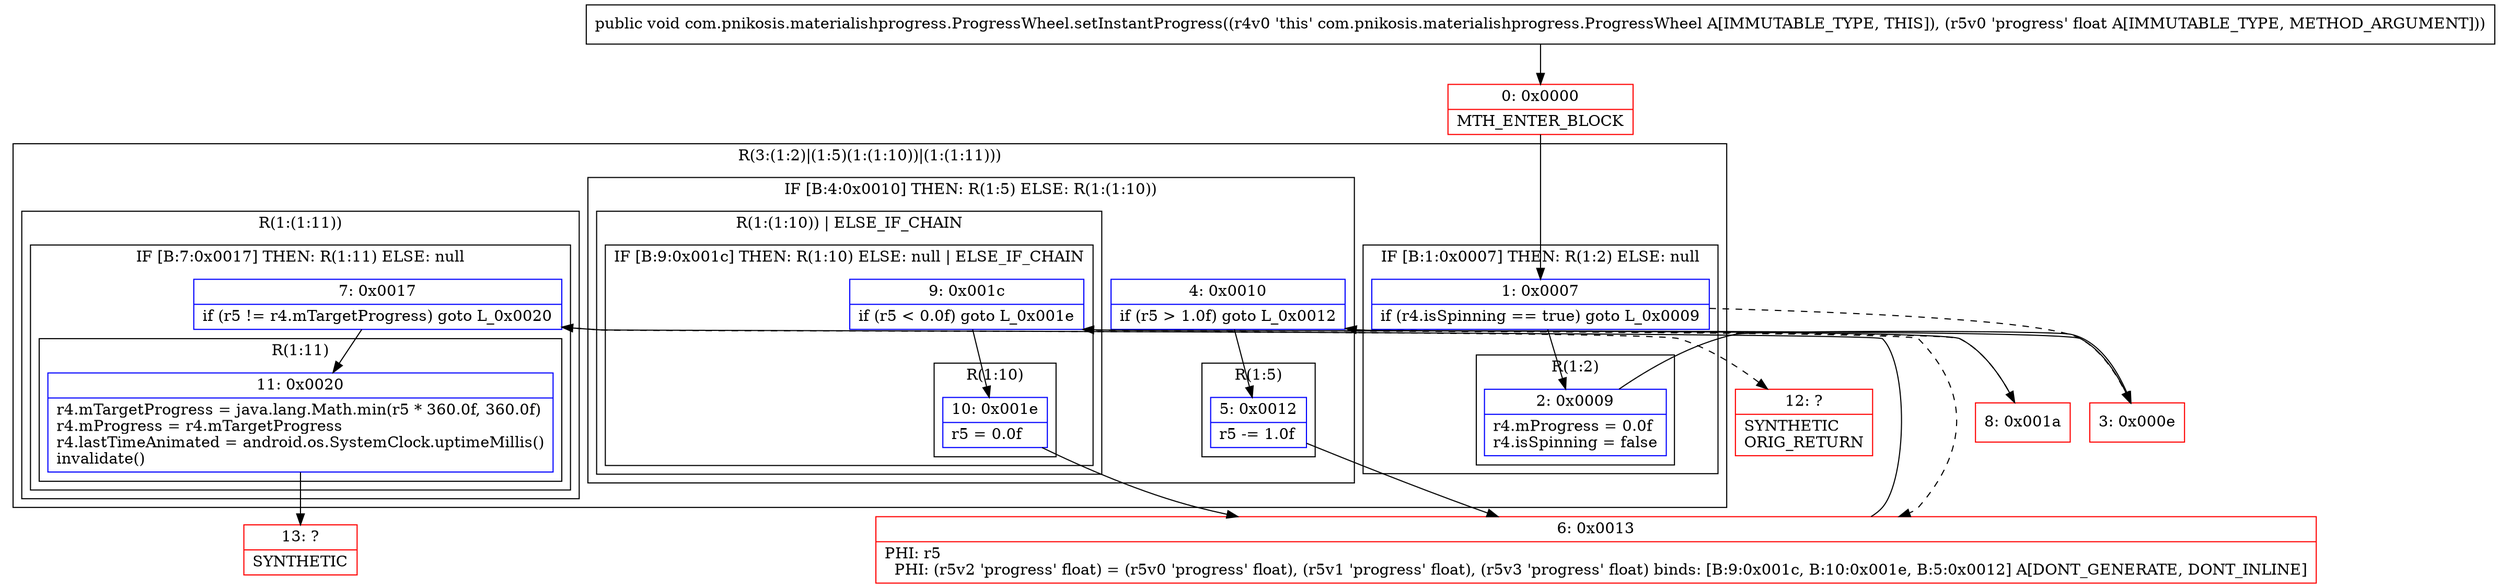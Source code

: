 digraph "CFG forcom.pnikosis.materialishprogress.ProgressWheel.setInstantProgress(F)V" {
subgraph cluster_Region_1223113477 {
label = "R(3:(1:2)|(1:5)(1:(1:10))|(1:(1:11)))";
node [shape=record,color=blue];
subgraph cluster_IfRegion_1034910093 {
label = "IF [B:1:0x0007] THEN: R(1:2) ELSE: null";
node [shape=record,color=blue];
Node_1 [shape=record,label="{1\:\ 0x0007|if (r4.isSpinning == true) goto L_0x0009\l}"];
subgraph cluster_Region_940838737 {
label = "R(1:2)";
node [shape=record,color=blue];
Node_2 [shape=record,label="{2\:\ 0x0009|r4.mProgress = 0.0f\lr4.isSpinning = false\l}"];
}
}
subgraph cluster_IfRegion_1333308378 {
label = "IF [B:4:0x0010] THEN: R(1:5) ELSE: R(1:(1:10))";
node [shape=record,color=blue];
Node_4 [shape=record,label="{4\:\ 0x0010|if (r5 \> 1.0f) goto L_0x0012\l}"];
subgraph cluster_Region_1052151331 {
label = "R(1:5)";
node [shape=record,color=blue];
Node_5 [shape=record,label="{5\:\ 0x0012|r5 \-= 1.0f\l}"];
}
subgraph cluster_Region_2014571369 {
label = "R(1:(1:10)) | ELSE_IF_CHAIN\l";
node [shape=record,color=blue];
subgraph cluster_IfRegion_1625623997 {
label = "IF [B:9:0x001c] THEN: R(1:10) ELSE: null | ELSE_IF_CHAIN\l";
node [shape=record,color=blue];
Node_9 [shape=record,label="{9\:\ 0x001c|if (r5 \< 0.0f) goto L_0x001e\l}"];
subgraph cluster_Region_1783188480 {
label = "R(1:10)";
node [shape=record,color=blue];
Node_10 [shape=record,label="{10\:\ 0x001e|r5 = 0.0f\l}"];
}
}
}
}
subgraph cluster_Region_1619267836 {
label = "R(1:(1:11))";
node [shape=record,color=blue];
subgraph cluster_IfRegion_120321830 {
label = "IF [B:7:0x0017] THEN: R(1:11) ELSE: null";
node [shape=record,color=blue];
Node_7 [shape=record,label="{7\:\ 0x0017|if (r5 != r4.mTargetProgress) goto L_0x0020\l}"];
subgraph cluster_Region_1332447899 {
label = "R(1:11)";
node [shape=record,color=blue];
Node_11 [shape=record,label="{11\:\ 0x0020|r4.mTargetProgress = java.lang.Math.min(r5 * 360.0f, 360.0f)\lr4.mProgress = r4.mTargetProgress\lr4.lastTimeAnimated = android.os.SystemClock.uptimeMillis()\linvalidate()\l}"];
}
}
}
}
Node_0 [shape=record,color=red,label="{0\:\ 0x0000|MTH_ENTER_BLOCK\l}"];
Node_3 [shape=record,color=red,label="{3\:\ 0x000e}"];
Node_6 [shape=record,color=red,label="{6\:\ 0x0013|PHI: r5 \l  PHI: (r5v2 'progress' float) = (r5v0 'progress' float), (r5v1 'progress' float), (r5v3 'progress' float) binds: [B:9:0x001c, B:10:0x001e, B:5:0x0012] A[DONT_GENERATE, DONT_INLINE]\l}"];
Node_8 [shape=record,color=red,label="{8\:\ 0x001a}"];
Node_12 [shape=record,color=red,label="{12\:\ ?|SYNTHETIC\lORIG_RETURN\l}"];
Node_13 [shape=record,color=red,label="{13\:\ ?|SYNTHETIC\l}"];
MethodNode[shape=record,label="{public void com.pnikosis.materialishprogress.ProgressWheel.setInstantProgress((r4v0 'this' com.pnikosis.materialishprogress.ProgressWheel A[IMMUTABLE_TYPE, THIS]), (r5v0 'progress' float A[IMMUTABLE_TYPE, METHOD_ARGUMENT])) }"];
MethodNode -> Node_0;
Node_1 -> Node_2;
Node_1 -> Node_3[style=dashed];
Node_2 -> Node_3;
Node_4 -> Node_5;
Node_4 -> Node_8[style=dashed];
Node_5 -> Node_6;
Node_9 -> Node_6[style=dashed];
Node_9 -> Node_10;
Node_10 -> Node_6;
Node_7 -> Node_11;
Node_7 -> Node_12[style=dashed];
Node_11 -> Node_13;
Node_0 -> Node_1;
Node_3 -> Node_4;
Node_6 -> Node_7;
Node_8 -> Node_9;
}

